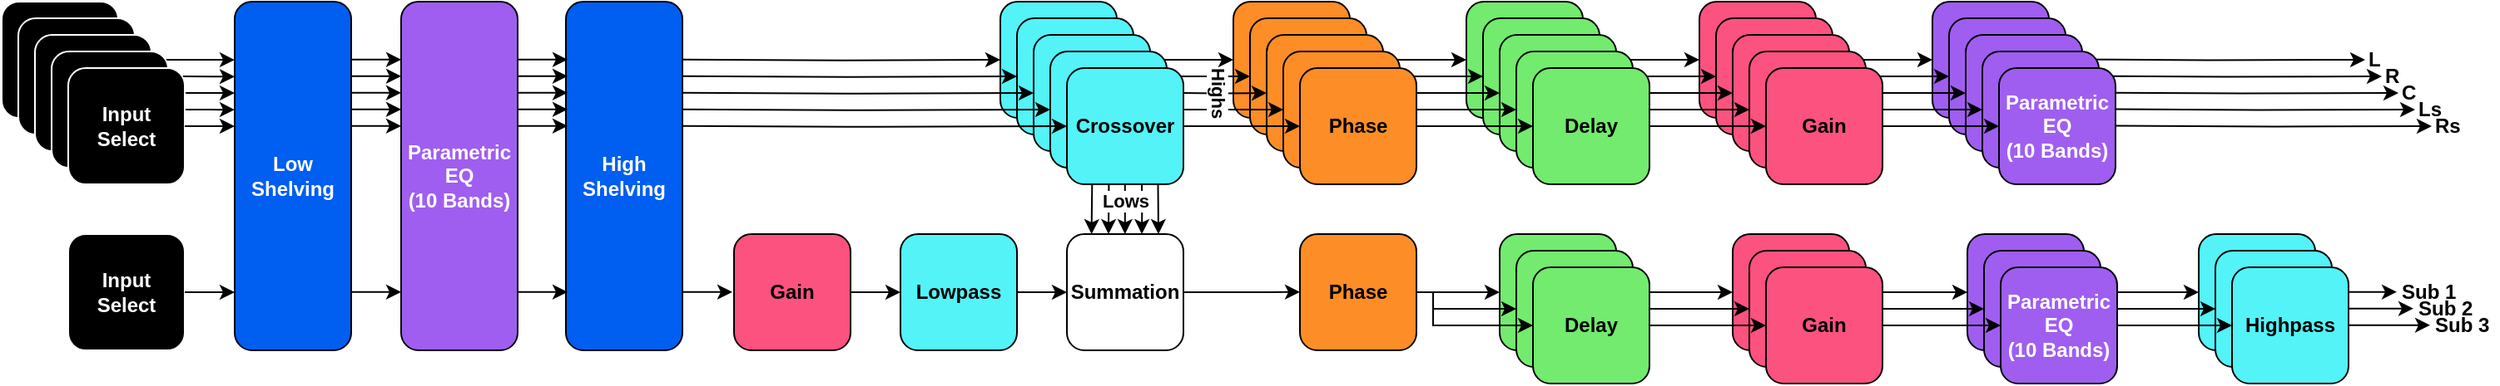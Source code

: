 <mxfile version="24.5.1" type="device">
  <diagram id="C5RBs43oDa-KdzZeNtuy" name="Page-1">
    <mxGraphModel dx="2607" dy="1536" grid="1" gridSize="10" guides="1" tooltips="1" connect="1" arrows="1" fold="1" page="1" pageScale="1" pageWidth="827" pageHeight="1169" math="0" shadow="0">
      <root>
        <mxCell id="WIyWlLk6GJQsqaUBKTNV-0" />
        <mxCell id="WIyWlLk6GJQsqaUBKTNV-1" parent="WIyWlLk6GJQsqaUBKTNV-0" />
        <mxCell id="SWOzDiL3YIz-11qopB4E-190" style="edgeStyle=orthogonalEdgeStyle;rounded=0;orthogonalLoop=1;jettySize=auto;html=1;exitX=1;exitY=0.5;exitDx=0;exitDy=0;entryX=0;entryY=0.5;entryDx=0;entryDy=0;" parent="WIyWlLk6GJQsqaUBKTNV-1" edge="1">
          <mxGeometry relative="1" as="geometry">
            <mxPoint x="1410" y="214.82" as="sourcePoint" />
            <mxPoint x="1479" y="214.82" as="targetPoint" />
          </mxGeometry>
        </mxCell>
        <mxCell id="SWOzDiL3YIz-11qopB4E-191" style="edgeStyle=orthogonalEdgeStyle;rounded=0;orthogonalLoop=1;jettySize=auto;html=1;exitX=1;exitY=0.5;exitDx=0;exitDy=0;entryX=0;entryY=0.5;entryDx=0;entryDy=0;" parent="WIyWlLk6GJQsqaUBKTNV-1" edge="1">
          <mxGeometry relative="1" as="geometry">
            <mxPoint x="1420" y="224.82" as="sourcePoint" />
            <mxPoint x="1489" y="224.82" as="targetPoint" />
          </mxGeometry>
        </mxCell>
        <mxCell id="SWOzDiL3YIz-11qopB4E-192" style="edgeStyle=orthogonalEdgeStyle;rounded=0;orthogonalLoop=1;jettySize=auto;html=1;exitX=1;exitY=0.5;exitDx=0;exitDy=0;entryX=0;entryY=0.5;entryDx=0;entryDy=0;" parent="WIyWlLk6GJQsqaUBKTNV-1" edge="1">
          <mxGeometry relative="1" as="geometry">
            <mxPoint x="1430" y="234.82" as="sourcePoint" />
            <mxPoint x="1499" y="234.82" as="targetPoint" />
          </mxGeometry>
        </mxCell>
        <mxCell id="SWOzDiL3YIz-11qopB4E-185" style="edgeStyle=orthogonalEdgeStyle;rounded=0;orthogonalLoop=1;jettySize=auto;html=1;exitX=1;exitY=0.5;exitDx=0;exitDy=0;" parent="WIyWlLk6GJQsqaUBKTNV-1" edge="1">
          <mxGeometry relative="1" as="geometry">
            <mxPoint x="1270" y="74.74" as="sourcePoint" />
            <mxPoint x="1460" y="75" as="targetPoint" />
          </mxGeometry>
        </mxCell>
        <mxCell id="SWOzDiL3YIz-11qopB4E-186" style="edgeStyle=orthogonalEdgeStyle;rounded=0;orthogonalLoop=1;jettySize=auto;html=1;exitX=1;exitY=0.5;exitDx=0;exitDy=0;" parent="WIyWlLk6GJQsqaUBKTNV-1" edge="1">
          <mxGeometry relative="1" as="geometry">
            <mxPoint x="1280" y="84.74" as="sourcePoint" />
            <mxPoint x="1470" y="85" as="targetPoint" />
          </mxGeometry>
        </mxCell>
        <mxCell id="SWOzDiL3YIz-11qopB4E-187" style="edgeStyle=orthogonalEdgeStyle;rounded=0;orthogonalLoop=1;jettySize=auto;html=1;exitX=1;exitY=0.5;exitDx=0;exitDy=0;" parent="WIyWlLk6GJQsqaUBKTNV-1" edge="1">
          <mxGeometry relative="1" as="geometry">
            <mxPoint x="1290" y="94.74" as="sourcePoint" />
            <mxPoint x="1480" y="95" as="targetPoint" />
          </mxGeometry>
        </mxCell>
        <mxCell id="SWOzDiL3YIz-11qopB4E-188" style="edgeStyle=orthogonalEdgeStyle;rounded=0;orthogonalLoop=1;jettySize=auto;html=1;exitX=1;exitY=0.5;exitDx=0;exitDy=0;" parent="WIyWlLk6GJQsqaUBKTNV-1" edge="1">
          <mxGeometry relative="1" as="geometry">
            <mxPoint x="1300" y="104.74" as="sourcePoint" />
            <mxPoint x="1490" y="105" as="targetPoint" />
          </mxGeometry>
        </mxCell>
        <mxCell id="SWOzDiL3YIz-11qopB4E-189" style="edgeStyle=orthogonalEdgeStyle;rounded=0;orthogonalLoop=1;jettySize=auto;html=1;exitX=1;exitY=0.5;exitDx=0;exitDy=0;" parent="WIyWlLk6GJQsqaUBKTNV-1" edge="1">
          <mxGeometry relative="1" as="geometry">
            <mxPoint x="1310" y="114.74" as="sourcePoint" />
            <mxPoint x="1500" y="115" as="targetPoint" />
          </mxGeometry>
        </mxCell>
        <mxCell id="SWOzDiL3YIz-11qopB4E-29" style="edgeStyle=orthogonalEdgeStyle;rounded=0;orthogonalLoop=1;jettySize=auto;html=1;exitX=1;exitY=0.5;exitDx=0;exitDy=0;entryX=0;entryY=0.5;entryDx=0;entryDy=0;" parent="WIyWlLk6GJQsqaUBKTNV-1" source="SWOzDiL3YIz-11qopB4E-22" target="SWOzDiL3YIz-11qopB4E-23" edge="1">
          <mxGeometry relative="1" as="geometry" />
        </mxCell>
        <mxCell id="SWOzDiL3YIz-11qopB4E-22" value="" style="rounded=1;whiteSpace=wrap;html=1;fontStyle=1;strokeColor=#000000;fillColor=#fd8d27;strokeWidth=1;" parent="WIyWlLk6GJQsqaUBKTNV-1" vertex="1">
          <mxGeometry x="780" y="40" width="70" height="70" as="geometry" />
        </mxCell>
        <mxCell id="SWOzDiL3YIz-11qopB4E-30" style="edgeStyle=orthogonalEdgeStyle;rounded=0;orthogonalLoop=1;jettySize=auto;html=1;exitX=1;exitY=0.5;exitDx=0;exitDy=0;entryX=0;entryY=0.5;entryDx=0;entryDy=0;" parent="WIyWlLk6GJQsqaUBKTNV-1" source="SWOzDiL3YIz-11qopB4E-23" target="SWOzDiL3YIz-11qopB4E-25" edge="1">
          <mxGeometry relative="1" as="geometry" />
        </mxCell>
        <mxCell id="SWOzDiL3YIz-11qopB4E-23" value="" style="rounded=1;whiteSpace=wrap;html=1;fontStyle=1;strokeColor=#000000;fillColor=#72eb6e;" parent="WIyWlLk6GJQsqaUBKTNV-1" vertex="1">
          <mxGeometry x="920" y="40" width="70" height="70" as="geometry" />
        </mxCell>
        <mxCell id="SWOzDiL3YIz-11qopB4E-31" style="edgeStyle=orthogonalEdgeStyle;rounded=0;orthogonalLoop=1;jettySize=auto;html=1;exitX=1;exitY=0.5;exitDx=0;exitDy=0;entryX=0;entryY=0.5;entryDx=0;entryDy=0;" parent="WIyWlLk6GJQsqaUBKTNV-1" source="SWOzDiL3YIz-11qopB4E-25" target="SWOzDiL3YIz-11qopB4E-26" edge="1">
          <mxGeometry relative="1" as="geometry" />
        </mxCell>
        <mxCell id="SWOzDiL3YIz-11qopB4E-25" value="" style="rounded=1;whiteSpace=wrap;html=1;fontStyle=1;fillColor=#fc527f;strokeColor=#000000;fontColor=#FFFFFF;strokeWidth=1;" parent="WIyWlLk6GJQsqaUBKTNV-1" vertex="1">
          <mxGeometry x="1060" y="40" width="70" height="70" as="geometry" />
        </mxCell>
        <mxCell id="SWOzDiL3YIz-11qopB4E-26" value="" style="rounded=1;whiteSpace=wrap;html=1;fontColor=#FFFFFF;strokeWidth=1;strokeColor=#000000;fillColor=#9f5ef0;" parent="WIyWlLk6GJQsqaUBKTNV-1" vertex="1">
          <mxGeometry x="1200" y="40" width="70" height="70" as="geometry" />
        </mxCell>
        <mxCell id="SWOzDiL3YIz-11qopB4E-117" style="edgeStyle=orthogonalEdgeStyle;rounded=0;orthogonalLoop=1;jettySize=auto;html=1;exitX=1;exitY=0.5;exitDx=0;exitDy=0;entryX=0;entryY=0.5;entryDx=0;entryDy=0;" parent="WIyWlLk6GJQsqaUBKTNV-1" source="SWOzDiL3YIz-11qopB4E-118" target="SWOzDiL3YIz-11qopB4E-120" edge="1">
          <mxGeometry relative="1" as="geometry" />
        </mxCell>
        <mxCell id="SWOzDiL3YIz-11qopB4E-118" value="" style="rounded=1;whiteSpace=wrap;html=1;fontStyle=1;strokeColor=#000000;fillColor=#fd8d27;strokeWidth=1;" parent="WIyWlLk6GJQsqaUBKTNV-1" vertex="1">
          <mxGeometry x="790" y="50" width="70" height="70" as="geometry" />
        </mxCell>
        <mxCell id="SWOzDiL3YIz-11qopB4E-119" style="edgeStyle=orthogonalEdgeStyle;rounded=0;orthogonalLoop=1;jettySize=auto;html=1;exitX=1;exitY=0.5;exitDx=0;exitDy=0;entryX=0;entryY=0.5;entryDx=0;entryDy=0;" parent="WIyWlLk6GJQsqaUBKTNV-1" source="SWOzDiL3YIz-11qopB4E-120" target="SWOzDiL3YIz-11qopB4E-122" edge="1">
          <mxGeometry relative="1" as="geometry" />
        </mxCell>
        <mxCell id="SWOzDiL3YIz-11qopB4E-120" value="" style="rounded=1;whiteSpace=wrap;html=1;fontStyle=1;strokeColor=#000000;fillColor=#72eb6e;" parent="WIyWlLk6GJQsqaUBKTNV-1" vertex="1">
          <mxGeometry x="930" y="50" width="70" height="70" as="geometry" />
        </mxCell>
        <mxCell id="SWOzDiL3YIz-11qopB4E-121" style="edgeStyle=orthogonalEdgeStyle;rounded=0;orthogonalLoop=1;jettySize=auto;html=1;exitX=1;exitY=0.5;exitDx=0;exitDy=0;entryX=0;entryY=0.5;entryDx=0;entryDy=0;" parent="WIyWlLk6GJQsqaUBKTNV-1" source="SWOzDiL3YIz-11qopB4E-122" target="SWOzDiL3YIz-11qopB4E-123" edge="1">
          <mxGeometry relative="1" as="geometry" />
        </mxCell>
        <mxCell id="SWOzDiL3YIz-11qopB4E-122" value="" style="rounded=1;whiteSpace=wrap;html=1;fontStyle=1;fillColor=#fc527f;strokeColor=#000000;fontColor=#FFFFFF;strokeWidth=1;" parent="WIyWlLk6GJQsqaUBKTNV-1" vertex="1">
          <mxGeometry x="1070" y="50" width="70" height="70" as="geometry" />
        </mxCell>
        <mxCell id="SWOzDiL3YIz-11qopB4E-123" value="" style="rounded=1;whiteSpace=wrap;html=1;fontColor=#FFFFFF;strokeWidth=1;strokeColor=#000000;fillColor=#9f5ef0;" parent="WIyWlLk6GJQsqaUBKTNV-1" vertex="1">
          <mxGeometry x="1210" y="50" width="70" height="70" as="geometry" />
        </mxCell>
        <mxCell id="SWOzDiL3YIz-11qopB4E-127" style="edgeStyle=orthogonalEdgeStyle;rounded=0;orthogonalLoop=1;jettySize=auto;html=1;exitX=1;exitY=0.5;exitDx=0;exitDy=0;entryX=0;entryY=0.5;entryDx=0;entryDy=0;" parent="WIyWlLk6GJQsqaUBKTNV-1" source="SWOzDiL3YIz-11qopB4E-128" target="SWOzDiL3YIz-11qopB4E-130" edge="1">
          <mxGeometry relative="1" as="geometry" />
        </mxCell>
        <mxCell id="SWOzDiL3YIz-11qopB4E-128" value="" style="rounded=1;whiteSpace=wrap;html=1;fontStyle=1;strokeColor=#000000;fillColor=#fd8d27;strokeWidth=1;" parent="WIyWlLk6GJQsqaUBKTNV-1" vertex="1">
          <mxGeometry x="800" y="60" width="70" height="70" as="geometry" />
        </mxCell>
        <mxCell id="SWOzDiL3YIz-11qopB4E-129" style="edgeStyle=orthogonalEdgeStyle;rounded=0;orthogonalLoop=1;jettySize=auto;html=1;exitX=1;exitY=0.5;exitDx=0;exitDy=0;entryX=0;entryY=0.5;entryDx=0;entryDy=0;" parent="WIyWlLk6GJQsqaUBKTNV-1" source="SWOzDiL3YIz-11qopB4E-130" target="SWOzDiL3YIz-11qopB4E-132" edge="1">
          <mxGeometry relative="1" as="geometry" />
        </mxCell>
        <mxCell id="SWOzDiL3YIz-11qopB4E-130" value="" style="rounded=1;whiteSpace=wrap;html=1;fontStyle=1;strokeColor=#000000;fillColor=#72eb6e;" parent="WIyWlLk6GJQsqaUBKTNV-1" vertex="1">
          <mxGeometry x="940" y="60" width="70" height="70" as="geometry" />
        </mxCell>
        <mxCell id="SWOzDiL3YIz-11qopB4E-131" style="edgeStyle=orthogonalEdgeStyle;rounded=0;orthogonalLoop=1;jettySize=auto;html=1;exitX=1;exitY=0.5;exitDx=0;exitDy=0;entryX=0;entryY=0.5;entryDx=0;entryDy=0;" parent="WIyWlLk6GJQsqaUBKTNV-1" source="SWOzDiL3YIz-11qopB4E-132" target="SWOzDiL3YIz-11qopB4E-133" edge="1">
          <mxGeometry relative="1" as="geometry" />
        </mxCell>
        <mxCell id="SWOzDiL3YIz-11qopB4E-132" value="" style="rounded=1;whiteSpace=wrap;html=1;fontStyle=1;fillColor=#fc527f;strokeColor=#000000;fontColor=#FFFFFF;strokeWidth=1;" parent="WIyWlLk6GJQsqaUBKTNV-1" vertex="1">
          <mxGeometry x="1080" y="60" width="70" height="70" as="geometry" />
        </mxCell>
        <mxCell id="SWOzDiL3YIz-11qopB4E-133" value="" style="rounded=1;whiteSpace=wrap;html=1;fontColor=#FFFFFF;strokeWidth=1;strokeColor=#000000;fillColor=#9f5ef0;" parent="WIyWlLk6GJQsqaUBKTNV-1" vertex="1">
          <mxGeometry x="1220" y="60" width="70" height="70" as="geometry" />
        </mxCell>
        <mxCell id="SWOzDiL3YIz-11qopB4E-137" style="edgeStyle=orthogonalEdgeStyle;rounded=0;orthogonalLoop=1;jettySize=auto;html=1;exitX=1;exitY=0.5;exitDx=0;exitDy=0;entryX=0;entryY=0.5;entryDx=0;entryDy=0;" parent="WIyWlLk6GJQsqaUBKTNV-1" source="SWOzDiL3YIz-11qopB4E-138" target="SWOzDiL3YIz-11qopB4E-140" edge="1">
          <mxGeometry relative="1" as="geometry" />
        </mxCell>
        <mxCell id="SWOzDiL3YIz-11qopB4E-138" value="" style="rounded=1;whiteSpace=wrap;html=1;fontStyle=1;strokeColor=#000000;fillColor=#fd8d27;strokeWidth=1;" parent="WIyWlLk6GJQsqaUBKTNV-1" vertex="1">
          <mxGeometry x="810" y="70" width="70" height="70" as="geometry" />
        </mxCell>
        <mxCell id="SWOzDiL3YIz-11qopB4E-139" style="edgeStyle=orthogonalEdgeStyle;rounded=0;orthogonalLoop=1;jettySize=auto;html=1;exitX=1;exitY=0.5;exitDx=0;exitDy=0;entryX=0;entryY=0.5;entryDx=0;entryDy=0;" parent="WIyWlLk6GJQsqaUBKTNV-1" source="SWOzDiL3YIz-11qopB4E-140" target="SWOzDiL3YIz-11qopB4E-142" edge="1">
          <mxGeometry relative="1" as="geometry" />
        </mxCell>
        <mxCell id="SWOzDiL3YIz-11qopB4E-140" value="" style="rounded=1;whiteSpace=wrap;html=1;fontStyle=1;strokeColor=#000000;fillColor=#72eb6e;" parent="WIyWlLk6GJQsqaUBKTNV-1" vertex="1">
          <mxGeometry x="950" y="70" width="70" height="70" as="geometry" />
        </mxCell>
        <mxCell id="SWOzDiL3YIz-11qopB4E-141" style="edgeStyle=orthogonalEdgeStyle;rounded=0;orthogonalLoop=1;jettySize=auto;html=1;exitX=1;exitY=0.5;exitDx=0;exitDy=0;entryX=0;entryY=0.5;entryDx=0;entryDy=0;" parent="WIyWlLk6GJQsqaUBKTNV-1" source="SWOzDiL3YIz-11qopB4E-142" target="SWOzDiL3YIz-11qopB4E-143" edge="1">
          <mxGeometry relative="1" as="geometry" />
        </mxCell>
        <mxCell id="SWOzDiL3YIz-11qopB4E-142" value="" style="rounded=1;whiteSpace=wrap;html=1;fontStyle=1;fillColor=#fc527f;strokeColor=#000000;fontColor=#FFFFFF;strokeWidth=1;" parent="WIyWlLk6GJQsqaUBKTNV-1" vertex="1">
          <mxGeometry x="1090" y="70" width="70" height="70" as="geometry" />
        </mxCell>
        <mxCell id="SWOzDiL3YIz-11qopB4E-143" value="" style="rounded=1;whiteSpace=wrap;html=1;fontColor=#FFFFFF;strokeWidth=1;strokeColor=#000000;fillColor=#9f5ef0;" parent="WIyWlLk6GJQsqaUBKTNV-1" vertex="1">
          <mxGeometry x="1230" y="70" width="70" height="70" as="geometry" />
        </mxCell>
        <mxCell id="SWOzDiL3YIz-11qopB4E-147" style="edgeStyle=orthogonalEdgeStyle;rounded=0;orthogonalLoop=1;jettySize=auto;html=1;exitX=1;exitY=0.5;exitDx=0;exitDy=0;entryX=0;entryY=0.5;entryDx=0;entryDy=0;" parent="WIyWlLk6GJQsqaUBKTNV-1" source="SWOzDiL3YIz-11qopB4E-148" target="SWOzDiL3YIz-11qopB4E-150" edge="1">
          <mxGeometry relative="1" as="geometry" />
        </mxCell>
        <mxCell id="SWOzDiL3YIz-11qopB4E-148" value="Phase" style="rounded=1;whiteSpace=wrap;html=1;fontStyle=1;strokeColor=#000000;fillColor=#fd8d27;strokeWidth=1;fontColor=#000000;" parent="WIyWlLk6GJQsqaUBKTNV-1" vertex="1">
          <mxGeometry x="820" y="80" width="70" height="70" as="geometry" />
        </mxCell>
        <mxCell id="SWOzDiL3YIz-11qopB4E-149" style="edgeStyle=orthogonalEdgeStyle;rounded=0;orthogonalLoop=1;jettySize=auto;html=1;exitX=1;exitY=0.5;exitDx=0;exitDy=0;entryX=0;entryY=0.5;entryDx=0;entryDy=0;" parent="WIyWlLk6GJQsqaUBKTNV-1" source="SWOzDiL3YIz-11qopB4E-150" target="SWOzDiL3YIz-11qopB4E-152" edge="1">
          <mxGeometry relative="1" as="geometry" />
        </mxCell>
        <mxCell id="SWOzDiL3YIz-11qopB4E-150" value="Delay" style="rounded=1;whiteSpace=wrap;html=1;fontStyle=1;strokeColor=#000000;fillColor=#72eb6e;" parent="WIyWlLk6GJQsqaUBKTNV-1" vertex="1">
          <mxGeometry x="960" y="80" width="70" height="70" as="geometry" />
        </mxCell>
        <mxCell id="SWOzDiL3YIz-11qopB4E-151" style="edgeStyle=orthogonalEdgeStyle;rounded=0;orthogonalLoop=1;jettySize=auto;html=1;exitX=1;exitY=0.5;exitDx=0;exitDy=0;entryX=0;entryY=0.5;entryDx=0;entryDy=0;" parent="WIyWlLk6GJQsqaUBKTNV-1" source="SWOzDiL3YIz-11qopB4E-152" target="SWOzDiL3YIz-11qopB4E-153" edge="1">
          <mxGeometry relative="1" as="geometry" />
        </mxCell>
        <mxCell id="SWOzDiL3YIz-11qopB4E-152" value="Gain" style="rounded=1;whiteSpace=wrap;html=1;fontStyle=1;fillColor=#fc527f;strokeColor=#000000;fontColor=#000000;strokeWidth=1;" parent="WIyWlLk6GJQsqaUBKTNV-1" vertex="1">
          <mxGeometry x="1100" y="80" width="70" height="70" as="geometry" />
        </mxCell>
        <mxCell id="SWOzDiL3YIz-11qopB4E-153" value="Parametric&lt;div&gt;EQ&lt;/div&gt;&lt;div&gt;(10 Bands)&lt;/div&gt;" style="rounded=1;whiteSpace=wrap;html=1;fontColor=#FFFFFF;strokeWidth=1;strokeColor=#000000;fillColor=#9f5ef0;fontStyle=1" parent="WIyWlLk6GJQsqaUBKTNV-1" vertex="1">
          <mxGeometry x="1240" y="80" width="70" height="70" as="geometry" />
        </mxCell>
        <mxCell id="SWOzDiL3YIz-11qopB4E-28" value="" style="edgeStyle=orthogonalEdgeStyle;rounded=0;orthogonalLoop=1;jettySize=auto;html=1;exitX=1;exitY=0.5;exitDx=0;exitDy=0;entryX=0;entryY=0.5;entryDx=0;entryDy=0;" parent="WIyWlLk6GJQsqaUBKTNV-1" source="SWOzDiL3YIz-11qopB4E-20" target="SWOzDiL3YIz-11qopB4E-22" edge="1">
          <mxGeometry relative="1" as="geometry" />
        </mxCell>
        <mxCell id="SWOzDiL3YIz-11qopB4E-114" value="" style="edgeStyle=orthogonalEdgeStyle;rounded=0;orthogonalLoop=1;jettySize=auto;html=1;exitX=1;exitY=0.5;exitDx=0;exitDy=0;entryX=0;entryY=0.5;entryDx=0;entryDy=0;" parent="WIyWlLk6GJQsqaUBKTNV-1" source="SWOzDiL3YIz-11qopB4E-116" target="SWOzDiL3YIz-11qopB4E-118" edge="1">
          <mxGeometry relative="1" as="geometry" />
        </mxCell>
        <mxCell id="SWOzDiL3YIz-11qopB4E-134" value="" style="edgeStyle=orthogonalEdgeStyle;rounded=0;orthogonalLoop=1;jettySize=auto;html=1;exitX=1;exitY=0.5;exitDx=0;exitDy=0;entryX=0;entryY=0.5;entryDx=0;entryDy=0;" parent="WIyWlLk6GJQsqaUBKTNV-1" source="SWOzDiL3YIz-11qopB4E-136" target="SWOzDiL3YIz-11qopB4E-138" edge="1">
          <mxGeometry relative="1" as="geometry" />
        </mxCell>
        <mxCell id="SWOzDiL3YIz-11qopB4E-144" value="" style="edgeStyle=orthogonalEdgeStyle;rounded=0;orthogonalLoop=1;jettySize=auto;html=1;exitX=1;exitY=0.5;exitDx=0;exitDy=0;entryX=0;entryY=0.5;entryDx=0;entryDy=0;" parent="WIyWlLk6GJQsqaUBKTNV-1" source="SWOzDiL3YIz-11qopB4E-146" target="SWOzDiL3YIz-11qopB4E-148" edge="1">
          <mxGeometry relative="1" as="geometry" />
        </mxCell>
        <mxCell id="SWOzDiL3YIz-11qopB4E-156" value="Highs" style="edgeStyle=orthogonalEdgeStyle;rounded=0;orthogonalLoop=1;jettySize=auto;html=1;exitX=1;exitY=0.5;exitDx=0;exitDy=0;entryX=0;entryY=0.5;entryDx=0;entryDy=0;fontStyle=1;labelBackgroundColor=default;labelBorderColor=none;textShadow=0;textDirection=vertical-rl;" parent="WIyWlLk6GJQsqaUBKTNV-1" target="SWOzDiL3YIz-11qopB4E-128" edge="1">
          <mxGeometry relative="1" as="geometry">
            <mxPoint x="740" y="94.83" as="sourcePoint" />
            <mxPoint x="790" y="95" as="targetPoint" />
          </mxGeometry>
        </mxCell>
        <mxCell id="SWOzDiL3YIz-11qopB4E-81" style="edgeStyle=orthogonalEdgeStyle;rounded=0;orthogonalLoop=1;jettySize=auto;html=1;exitX=0.496;exitY=0.981;exitDx=0;exitDy=0;exitPerimeter=0;" parent="WIyWlLk6GJQsqaUBKTNV-1" edge="1">
          <mxGeometry relative="1" as="geometry">
            <mxPoint x="694.798" y="180" as="targetPoint" />
            <mxPoint x="694.72" y="108.67" as="sourcePoint" />
          </mxGeometry>
        </mxCell>
        <mxCell id="SWOzDiL3YIz-11qopB4E-115" style="edgeStyle=orthogonalEdgeStyle;rounded=0;orthogonalLoop=1;jettySize=auto;html=1;exitX=0.496;exitY=0.981;exitDx=0;exitDy=0;exitPerimeter=0;" parent="WIyWlLk6GJQsqaUBKTNV-1" edge="1">
          <mxGeometry relative="1" as="geometry">
            <mxPoint x="705" y="180" as="targetPoint" />
            <mxPoint x="704.72" y="118.67" as="sourcePoint" />
          </mxGeometry>
        </mxCell>
        <mxCell id="SWOzDiL3YIz-11qopB4E-135" style="edgeStyle=orthogonalEdgeStyle;rounded=0;orthogonalLoop=1;jettySize=auto;html=1;exitX=0.496;exitY=0.981;exitDx=0;exitDy=0;exitPerimeter=0;" parent="WIyWlLk6GJQsqaUBKTNV-1" edge="1">
          <mxGeometry relative="1" as="geometry">
            <mxPoint x="725" y="180" as="targetPoint" />
            <mxPoint x="724.72" y="138.67" as="sourcePoint" />
          </mxGeometry>
        </mxCell>
        <mxCell id="SWOzDiL3YIz-11qopB4E-145" style="edgeStyle=orthogonalEdgeStyle;rounded=0;orthogonalLoop=1;jettySize=auto;html=1;exitX=0.496;exitY=0.981;exitDx=0;exitDy=0;exitPerimeter=0;" parent="WIyWlLk6GJQsqaUBKTNV-1" edge="1">
          <mxGeometry relative="1" as="geometry">
            <mxPoint x="735" y="180" as="targetPoint" />
            <mxPoint x="734.72" y="148.67" as="sourcePoint" />
          </mxGeometry>
        </mxCell>
        <mxCell id="SWOzDiL3YIz-11qopB4E-155" value="Lows" style="edgeStyle=orthogonalEdgeStyle;rounded=0;orthogonalLoop=1;jettySize=auto;html=1;exitX=0.496;exitY=0.981;exitDx=0;exitDy=0;exitPerimeter=0;fontStyle=1" parent="WIyWlLk6GJQsqaUBKTNV-1" edge="1">
          <mxGeometry relative="1" as="geometry">
            <mxPoint x="714.9" y="180" as="targetPoint" />
            <mxPoint x="714.9" y="139" as="sourcePoint" />
          </mxGeometry>
        </mxCell>
        <mxCell id="SWOzDiL3YIz-11qopB4E-20" value="" style="rounded=1;whiteSpace=wrap;html=1;strokeColor=#000000;fillColor=#53f3f8;fontStyle=1;strokeWidth=1;" parent="WIyWlLk6GJQsqaUBKTNV-1" vertex="1">
          <mxGeometry x="640" y="40" width="70" height="70" as="geometry" />
        </mxCell>
        <mxCell id="SWOzDiL3YIz-11qopB4E-21" value="" style="rounded=1;whiteSpace=wrap;html=1;strokeWidth=1;strokeColor=#FFFFFF;fillColor=#000000;" parent="WIyWlLk6GJQsqaUBKTNV-1" vertex="1">
          <mxGeometry x="40" y="40" width="70" height="70" as="geometry" />
        </mxCell>
        <mxCell id="SWOzDiL3YIz-11qopB4E-40" value="Input&lt;div&gt;Sel&lt;span style=&quot;background-color: initial;&quot;&gt;ect&lt;/span&gt;&lt;/div&gt;" style="rounded=1;whiteSpace=wrap;html=1;strokeWidth=1;fontStyle=1;strokeColor=#FFFFFF;fillColor=#000000;fontColor=#FFFFFF;" parent="WIyWlLk6GJQsqaUBKTNV-1" vertex="1">
          <mxGeometry x="80" y="180" width="70" height="70" as="geometry" />
        </mxCell>
        <mxCell id="SWOzDiL3YIz-11qopB4E-41" value="Low&lt;div&gt;&lt;span style=&quot;background-color: initial;&quot;&gt;Shelving&lt;/span&gt;&lt;/div&gt;" style="rounded=1;whiteSpace=wrap;html=1;points=[[0,0,0,0,0],[0,0.14,0,0,0],[0,0.29,0,0,0],[0,0.43,0,0,0],[0,0.57,0,0,0],[0,0.71,0,0,0],[0,0.86,0,0,0],[0,1,0,0,0],[0.25,0,0,0,0],[0.25,1,0,0,0],[0.5,0,0,0,0],[0.5,1,0,0,0],[0.75,0,0,0,0],[0.75,1,0,0,0],[1,0,0,0,0],[1,0.14,0,0,0],[1,0.29,0,0,0],[1,0.43,0,0,0],[1,0.57,0,0,0],[1,0.71,0,0,0],[1,0.86,0,0,0],[1,1,0,0,0]];strokeWidth=1;strokeColor=#000000;fontColor=#FFFFFF;fontStyle=1;fillColor=#005ef0;" parent="WIyWlLk6GJQsqaUBKTNV-1" vertex="1">
          <mxGeometry x="180" y="40" width="70" height="210" as="geometry" />
        </mxCell>
        <mxCell id="SWOzDiL3YIz-11qopB4E-42" value="Parametric&lt;div&gt;EQ&lt;/div&gt;&lt;div&gt;(10 Bands)&lt;/div&gt;" style="rounded=1;whiteSpace=wrap;html=1;points=[[0,0,0,0,0],[0,0.14,0,0,0],[0,0.29,0,0,0],[0,0.43,0,0,0],[0,0.57,0,0,0],[0,0.71,0,0,0],[0,0.86,0,0,0],[0,1,0,0,0],[0.25,0,0,0,0],[0.25,1,0,0,0],[0.5,0,0,0,0],[0.5,1,0,0,0],[0.75,0,0,0,0],[0.75,1,0,0,0],[1,0,0,0,0],[1,0.14,0,0,0],[1,0.29,0,0,0],[1,0.43,0,0,0],[1,0.57,0,0,0],[1,0.71,0,0,0],[1,0.86,0,0,0],[1,1,0,0,0]];fontColor=#FFFFFF;strokeWidth=1;strokeColor=#000000;fillColor=#9f5ef0;fontStyle=1" parent="WIyWlLk6GJQsqaUBKTNV-1" vertex="1">
          <mxGeometry x="280" y="40" width="70" height="210" as="geometry" />
        </mxCell>
        <mxCell id="SWOzDiL3YIz-11qopB4E-43" value="High&lt;div&gt;Shelving&lt;/div&gt;" style="rounded=1;whiteSpace=wrap;html=1;points=[[0,0,0,0,0],[0,0.14,0,0,0],[0,0.29,0,0,0],[0,0.43,0,0,0],[0,0.57,0,0,0],[0,0.71,0,0,0],[0,0.86,0,0,0],[0,1,0,0,0],[0.25,0,0,0,0],[0.25,1,0,0,0],[0.5,0,0,0,0],[0.5,1,0,0,0],[0.75,0,0,0,0],[0.75,1,0,0,0],[1,0,0,0,0],[1,0.14,0,0,0],[1,0.29,0,0,0],[1,0.43,0,0,0],[1,0.57,0,0,0],[1,0.71,0,0,0],[1,0.86,0,0,0],[1,1,0,0,0]];fontStyle=1;fontColor=#FFFFFF;strokeColor=#000000;strokeWidth=1;fillColor=#005ef0;glass=0;shadow=0;" parent="WIyWlLk6GJQsqaUBKTNV-1" vertex="1">
          <mxGeometry x="379" y="40" width="70" height="210" as="geometry" />
        </mxCell>
        <mxCell id="SWOzDiL3YIz-11qopB4E-50" style="edgeStyle=orthogonalEdgeStyle;rounded=0;orthogonalLoop=1;jettySize=auto;html=1;exitX=1;exitY=0.5;exitDx=0;exitDy=0;entryX=0;entryY=0.167;entryDx=0;entryDy=0;entryPerimeter=0;" parent="WIyWlLk6GJQsqaUBKTNV-1" source="SWOzDiL3YIz-11qopB4E-21" target="SWOzDiL3YIz-11qopB4E-41" edge="1">
          <mxGeometry relative="1" as="geometry" />
        </mxCell>
        <mxCell id="SWOzDiL3YIz-11qopB4E-51" value="" style="rounded=1;whiteSpace=wrap;html=1;strokeWidth=1;strokeColor=#FFFFFF;fillColor=#000000;" parent="WIyWlLk6GJQsqaUBKTNV-1" vertex="1">
          <mxGeometry x="50" y="50" width="70" height="70" as="geometry" />
        </mxCell>
        <mxCell id="SWOzDiL3YIz-11qopB4E-52" style="edgeStyle=orthogonalEdgeStyle;rounded=0;orthogonalLoop=1;jettySize=auto;html=1;exitX=1;exitY=0.5;exitDx=0;exitDy=0;entryX=0;entryY=0.215;entryDx=0;entryDy=0;entryPerimeter=0;" parent="WIyWlLk6GJQsqaUBKTNV-1" source="SWOzDiL3YIz-11qopB4E-51" target="SWOzDiL3YIz-11qopB4E-41" edge="1">
          <mxGeometry relative="1" as="geometry" />
        </mxCell>
        <mxCell id="SWOzDiL3YIz-11qopB4E-53" value="" style="rounded=1;whiteSpace=wrap;html=1;strokeWidth=1;strokeColor=#FFFFFF;fillColor=#000000;" parent="WIyWlLk6GJQsqaUBKTNV-1" vertex="1">
          <mxGeometry x="60" y="60" width="70" height="70" as="geometry" />
        </mxCell>
        <mxCell id="SWOzDiL3YIz-11qopB4E-54" style="edgeStyle=orthogonalEdgeStyle;rounded=0;orthogonalLoop=1;jettySize=auto;html=1;exitX=1;exitY=0.5;exitDx=0;exitDy=0;entryX=0;entryY=0.262;entryDx=0;entryDy=0;entryPerimeter=0;" parent="WIyWlLk6GJQsqaUBKTNV-1" source="SWOzDiL3YIz-11qopB4E-53" target="SWOzDiL3YIz-11qopB4E-41" edge="1">
          <mxGeometry relative="1" as="geometry" />
        </mxCell>
        <mxCell id="SWOzDiL3YIz-11qopB4E-55" value="" style="rounded=1;whiteSpace=wrap;html=1;strokeWidth=1;strokeColor=#FFFFFF;fillColor=#000000;" parent="WIyWlLk6GJQsqaUBKTNV-1" vertex="1">
          <mxGeometry x="70" y="70" width="70" height="70" as="geometry" />
        </mxCell>
        <mxCell id="SWOzDiL3YIz-11qopB4E-56" style="edgeStyle=orthogonalEdgeStyle;rounded=0;orthogonalLoop=1;jettySize=auto;html=1;exitX=1;exitY=0.5;exitDx=0;exitDy=0;entryX=0;entryY=0.31;entryDx=0;entryDy=0;entryPerimeter=0;" parent="WIyWlLk6GJQsqaUBKTNV-1" source="SWOzDiL3YIz-11qopB4E-55" target="SWOzDiL3YIz-11qopB4E-41" edge="1">
          <mxGeometry relative="1" as="geometry" />
        </mxCell>
        <mxCell id="SWOzDiL3YIz-11qopB4E-57" value="Input&lt;div&gt;Sel&lt;span style=&quot;background-color: initial;&quot;&gt;ect&lt;/span&gt;&lt;/div&gt;" style="rounded=1;whiteSpace=wrap;html=1;strokeWidth=1;fontStyle=1;strokeColor=#FFFFFF;fillColor=#000000;fontColor=#FFFFFF;" parent="WIyWlLk6GJQsqaUBKTNV-1" vertex="1">
          <mxGeometry x="80" y="80" width="70" height="70" as="geometry" />
        </mxCell>
        <mxCell id="SWOzDiL3YIz-11qopB4E-58" style="edgeStyle=orthogonalEdgeStyle;rounded=0;orthogonalLoop=1;jettySize=auto;html=1;exitX=1;exitY=0.5;exitDx=0;exitDy=0;entryX=0;entryY=0.358;entryDx=0;entryDy=0;entryPerimeter=0;" parent="WIyWlLk6GJQsqaUBKTNV-1" source="SWOzDiL3YIz-11qopB4E-57" target="SWOzDiL3YIz-11qopB4E-41" edge="1">
          <mxGeometry relative="1" as="geometry" />
        </mxCell>
        <mxCell id="SWOzDiL3YIz-11qopB4E-59" style="edgeStyle=orthogonalEdgeStyle;rounded=0;orthogonalLoop=1;jettySize=auto;html=1;exitX=1;exitY=0.5;exitDx=0;exitDy=0;entryX=0;entryY=0.833;entryDx=0;entryDy=0;entryPerimeter=0;" parent="WIyWlLk6GJQsqaUBKTNV-1" source="SWOzDiL3YIz-11qopB4E-40" target="SWOzDiL3YIz-11qopB4E-41" edge="1">
          <mxGeometry relative="1" as="geometry" />
        </mxCell>
        <mxCell id="SWOzDiL3YIz-11qopB4E-62" style="edgeStyle=orthogonalEdgeStyle;rounded=0;orthogonalLoop=1;jettySize=auto;html=1;exitX=1;exitY=0.5;exitDx=0;exitDy=0;" parent="WIyWlLk6GJQsqaUBKTNV-1" edge="1">
          <mxGeometry relative="1" as="geometry">
            <mxPoint x="250" y="94.86" as="sourcePoint" />
            <mxPoint x="280" y="95" as="targetPoint" />
          </mxGeometry>
        </mxCell>
        <mxCell id="SWOzDiL3YIz-11qopB4E-66" style="edgeStyle=orthogonalEdgeStyle;rounded=0;orthogonalLoop=1;jettySize=auto;html=1;exitX=1;exitY=0.5;exitDx=0;exitDy=0;" parent="WIyWlLk6GJQsqaUBKTNV-1" edge="1">
          <mxGeometry relative="1" as="geometry">
            <mxPoint x="250" y="104.86" as="sourcePoint" />
            <mxPoint x="280" y="105" as="targetPoint" />
          </mxGeometry>
        </mxCell>
        <mxCell id="SWOzDiL3YIz-11qopB4E-67" style="edgeStyle=orthogonalEdgeStyle;rounded=0;orthogonalLoop=1;jettySize=auto;html=1;exitX=1;exitY=0.5;exitDx=0;exitDy=0;" parent="WIyWlLk6GJQsqaUBKTNV-1" edge="1">
          <mxGeometry relative="1" as="geometry">
            <mxPoint x="250" y="114.86" as="sourcePoint" />
            <mxPoint x="280" y="115" as="targetPoint" />
          </mxGeometry>
        </mxCell>
        <mxCell id="SWOzDiL3YIz-11qopB4E-68" style="edgeStyle=orthogonalEdgeStyle;rounded=0;orthogonalLoop=1;jettySize=auto;html=1;exitX=1;exitY=0.5;exitDx=0;exitDy=0;" parent="WIyWlLk6GJQsqaUBKTNV-1" edge="1">
          <mxGeometry relative="1" as="geometry">
            <mxPoint x="250" y="84.86" as="sourcePoint" />
            <mxPoint x="280" y="85" as="targetPoint" />
          </mxGeometry>
        </mxCell>
        <mxCell id="SWOzDiL3YIz-11qopB4E-69" style="edgeStyle=orthogonalEdgeStyle;rounded=0;orthogonalLoop=1;jettySize=auto;html=1;exitX=1;exitY=0.5;exitDx=0;exitDy=0;" parent="WIyWlLk6GJQsqaUBKTNV-1" edge="1">
          <mxGeometry relative="1" as="geometry">
            <mxPoint x="250" y="74.86" as="sourcePoint" />
            <mxPoint x="280" y="75" as="targetPoint" />
          </mxGeometry>
        </mxCell>
        <mxCell id="SWOzDiL3YIz-11qopB4E-70" style="edgeStyle=orthogonalEdgeStyle;rounded=0;orthogonalLoop=1;jettySize=auto;html=1;exitX=1;exitY=0.5;exitDx=0;exitDy=0;" parent="WIyWlLk6GJQsqaUBKTNV-1" edge="1">
          <mxGeometry relative="1" as="geometry">
            <mxPoint x="250" y="214.86" as="sourcePoint" />
            <mxPoint x="280" y="215" as="targetPoint" />
          </mxGeometry>
        </mxCell>
        <mxCell id="SWOzDiL3YIz-11qopB4E-71" style="edgeStyle=orthogonalEdgeStyle;rounded=0;orthogonalLoop=1;jettySize=auto;html=1;exitX=1;exitY=0.5;exitDx=0;exitDy=0;" parent="WIyWlLk6GJQsqaUBKTNV-1" edge="1">
          <mxGeometry relative="1" as="geometry">
            <mxPoint x="350" y="94.89" as="sourcePoint" />
            <mxPoint x="380" y="95.03" as="targetPoint" />
          </mxGeometry>
        </mxCell>
        <mxCell id="SWOzDiL3YIz-11qopB4E-72" style="edgeStyle=orthogonalEdgeStyle;rounded=0;orthogonalLoop=1;jettySize=auto;html=1;exitX=1;exitY=0.5;exitDx=0;exitDy=0;" parent="WIyWlLk6GJQsqaUBKTNV-1" edge="1">
          <mxGeometry relative="1" as="geometry">
            <mxPoint x="350" y="104.89" as="sourcePoint" />
            <mxPoint x="380" y="105.03" as="targetPoint" />
          </mxGeometry>
        </mxCell>
        <mxCell id="SWOzDiL3YIz-11qopB4E-73" style="edgeStyle=orthogonalEdgeStyle;rounded=0;orthogonalLoop=1;jettySize=auto;html=1;exitX=1;exitY=0.5;exitDx=0;exitDy=0;" parent="WIyWlLk6GJQsqaUBKTNV-1" edge="1">
          <mxGeometry relative="1" as="geometry">
            <mxPoint x="350" y="114.89" as="sourcePoint" />
            <mxPoint x="380" y="115.03" as="targetPoint" />
          </mxGeometry>
        </mxCell>
        <mxCell id="SWOzDiL3YIz-11qopB4E-74" style="edgeStyle=orthogonalEdgeStyle;rounded=0;orthogonalLoop=1;jettySize=auto;html=1;exitX=1;exitY=0.5;exitDx=0;exitDy=0;" parent="WIyWlLk6GJQsqaUBKTNV-1" edge="1">
          <mxGeometry relative="1" as="geometry">
            <mxPoint x="350" y="84.89" as="sourcePoint" />
            <mxPoint x="380" y="85.03" as="targetPoint" />
          </mxGeometry>
        </mxCell>
        <mxCell id="SWOzDiL3YIz-11qopB4E-75" style="edgeStyle=orthogonalEdgeStyle;rounded=0;orthogonalLoop=1;jettySize=auto;html=1;exitX=1;exitY=0.5;exitDx=0;exitDy=0;" parent="WIyWlLk6GJQsqaUBKTNV-1" edge="1">
          <mxGeometry relative="1" as="geometry">
            <mxPoint x="350" y="74.89" as="sourcePoint" />
            <mxPoint x="380" y="75.03" as="targetPoint" />
          </mxGeometry>
        </mxCell>
        <mxCell id="SWOzDiL3YIz-11qopB4E-76" style="edgeStyle=orthogonalEdgeStyle;rounded=0;orthogonalLoop=1;jettySize=auto;html=1;exitX=1;exitY=0.5;exitDx=0;exitDy=0;" parent="WIyWlLk6GJQsqaUBKTNV-1" edge="1">
          <mxGeometry relative="1" as="geometry">
            <mxPoint x="350" y="214.89" as="sourcePoint" />
            <mxPoint x="380" y="215.03" as="targetPoint" />
          </mxGeometry>
        </mxCell>
        <mxCell id="SWOzDiL3YIz-11qopB4E-163" style="edgeStyle=orthogonalEdgeStyle;rounded=0;orthogonalLoop=1;jettySize=auto;html=1;exitX=1;exitY=0.5;exitDx=0;exitDy=0;entryX=0;entryY=0.5;entryDx=0;entryDy=0;" parent="WIyWlLk6GJQsqaUBKTNV-1" source="SWOzDiL3YIz-11qopB4E-77" target="SWOzDiL3YIz-11qopB4E-78" edge="1">
          <mxGeometry relative="1" as="geometry" />
        </mxCell>
        <mxCell id="SWOzDiL3YIz-11qopB4E-77" value="Gain" style="rounded=1;whiteSpace=wrap;html=1;fontStyle=1;fillColor=#fc527f;strokeColor=#000000;fontColor=#000000;strokeWidth=1;" parent="WIyWlLk6GJQsqaUBKTNV-1" vertex="1">
          <mxGeometry x="480" y="180" width="70" height="70" as="geometry" />
        </mxCell>
        <mxCell id="SWOzDiL3YIz-11qopB4E-164" style="edgeStyle=orthogonalEdgeStyle;rounded=0;orthogonalLoop=1;jettySize=auto;html=1;exitX=1;exitY=0.5;exitDx=0;exitDy=0;entryX=0;entryY=0.5;entryDx=0;entryDy=0;" parent="WIyWlLk6GJQsqaUBKTNV-1" source="SWOzDiL3YIz-11qopB4E-78" target="SWOzDiL3YIz-11qopB4E-79" edge="1">
          <mxGeometry relative="1" as="geometry" />
        </mxCell>
        <mxCell id="SWOzDiL3YIz-11qopB4E-78" value="Lowpass" style="rounded=1;whiteSpace=wrap;html=1;strokeColor=#000000;fillColor=#53f3f8;fontStyle=1;strokeWidth=1;" parent="WIyWlLk6GJQsqaUBKTNV-1" vertex="1">
          <mxGeometry x="580" y="180" width="70" height="70" as="geometry" />
        </mxCell>
        <mxCell id="SWOzDiL3YIz-11qopB4E-79" value="Summation" style="rounded=1;whiteSpace=wrap;html=1;fontStyle=1;strokeWidth=1;" parent="WIyWlLk6GJQsqaUBKTNV-1" vertex="1">
          <mxGeometry x="680" y="180" width="70" height="70" as="geometry" />
        </mxCell>
        <mxCell id="SWOzDiL3YIz-11qopB4E-182" style="edgeStyle=orthogonalEdgeStyle;rounded=0;orthogonalLoop=1;jettySize=auto;html=1;exitX=1;exitY=0.5;exitDx=0;exitDy=0;entryX=0;entryY=0.5;entryDx=0;entryDy=0;" parent="WIyWlLk6GJQsqaUBKTNV-1" source="SWOzDiL3YIz-11qopB4E-106" target="SWOzDiL3YIz-11qopB4E-108" edge="1">
          <mxGeometry relative="1" as="geometry" />
        </mxCell>
        <mxCell id="SWOzDiL3YIz-11qopB4E-106" value="Phase" style="rounded=1;whiteSpace=wrap;html=1;fontStyle=1;strokeColor=#000000;fillColor=#fd8d27;strokeWidth=1;fontColor=#000000;" parent="WIyWlLk6GJQsqaUBKTNV-1" vertex="1">
          <mxGeometry x="820" y="180" width="70" height="70" as="geometry" />
        </mxCell>
        <mxCell id="SWOzDiL3YIz-11qopB4E-107" style="edgeStyle=orthogonalEdgeStyle;rounded=0;orthogonalLoop=1;jettySize=auto;html=1;exitX=1;exitY=0.5;exitDx=0;exitDy=0;entryX=0;entryY=0.5;entryDx=0;entryDy=0;" parent="WIyWlLk6GJQsqaUBKTNV-1" source="SWOzDiL3YIz-11qopB4E-108" target="SWOzDiL3YIz-11qopB4E-110" edge="1">
          <mxGeometry relative="1" as="geometry" />
        </mxCell>
        <mxCell id="SWOzDiL3YIz-11qopB4E-108" value="" style="rounded=1;whiteSpace=wrap;html=1;fontStyle=1;strokeColor=#000000;fillColor=#72eb6e;" parent="WIyWlLk6GJQsqaUBKTNV-1" vertex="1">
          <mxGeometry x="940" y="180" width="70" height="70" as="geometry" />
        </mxCell>
        <mxCell id="SWOzDiL3YIz-11qopB4E-109" style="edgeStyle=orthogonalEdgeStyle;rounded=0;orthogonalLoop=1;jettySize=auto;html=1;exitX=1;exitY=0.5;exitDx=0;exitDy=0;entryX=0;entryY=0.5;entryDx=0;entryDy=0;" parent="WIyWlLk6GJQsqaUBKTNV-1" source="SWOzDiL3YIz-11qopB4E-110" target="SWOzDiL3YIz-11qopB4E-111" edge="1">
          <mxGeometry relative="1" as="geometry" />
        </mxCell>
        <mxCell id="SWOzDiL3YIz-11qopB4E-110" value="" style="rounded=1;whiteSpace=wrap;html=1;fontStyle=1;fillColor=#fc527f;strokeColor=#000000;fontColor=#FFFFFF;strokeWidth=1;" parent="WIyWlLk6GJQsqaUBKTNV-1" vertex="1">
          <mxGeometry x="1080" y="180" width="70" height="70" as="geometry" />
        </mxCell>
        <mxCell id="SWOzDiL3YIz-11qopB4E-113" style="edgeStyle=orthogonalEdgeStyle;rounded=0;orthogonalLoop=1;jettySize=auto;html=1;exitX=1;exitY=0.5;exitDx=0;exitDy=0;entryX=0;entryY=0.5;entryDx=0;entryDy=0;" parent="WIyWlLk6GJQsqaUBKTNV-1" source="SWOzDiL3YIz-11qopB4E-111" target="SWOzDiL3YIz-11qopB4E-112" edge="1">
          <mxGeometry relative="1" as="geometry" />
        </mxCell>
        <mxCell id="SWOzDiL3YIz-11qopB4E-111" value="" style="rounded=1;whiteSpace=wrap;html=1;fontColor=#FFFFFF;strokeWidth=1;strokeColor=#000000;fillColor=#9f5ef0;" parent="WIyWlLk6GJQsqaUBKTNV-1" vertex="1">
          <mxGeometry x="1221" y="180" width="70" height="70" as="geometry" />
        </mxCell>
        <mxCell id="SWOzDiL3YIz-11qopB4E-112" value="" style="rounded=1;whiteSpace=wrap;html=1;strokeColor=#000000;fillColor=#53f3f8;fontStyle=1" parent="WIyWlLk6GJQsqaUBKTNV-1" vertex="1">
          <mxGeometry x="1360" y="180" width="70" height="70" as="geometry" />
        </mxCell>
        <mxCell id="SWOzDiL3YIz-11qopB4E-116" value="" style="rounded=1;whiteSpace=wrap;html=1;strokeColor=#000000;fillColor=#53f3f8;fontStyle=1;strokeWidth=1;" parent="WIyWlLk6GJQsqaUBKTNV-1" vertex="1">
          <mxGeometry x="650" y="50" width="70" height="70" as="geometry" />
        </mxCell>
        <mxCell id="SWOzDiL3YIz-11qopB4E-126" value="" style="rounded=1;whiteSpace=wrap;html=1;strokeColor=#000000;fillColor=#53f3f8;fontStyle=1;strokeWidth=1;" parent="WIyWlLk6GJQsqaUBKTNV-1" vertex="1">
          <mxGeometry x="660" y="60" width="70" height="70" as="geometry" />
        </mxCell>
        <mxCell id="SWOzDiL3YIz-11qopB4E-136" value="" style="rounded=1;whiteSpace=wrap;html=1;strokeColor=#000000;fillColor=#53f3f8;fontStyle=1;strokeWidth=1;" parent="WIyWlLk6GJQsqaUBKTNV-1" vertex="1">
          <mxGeometry x="670" y="70" width="70" height="70" as="geometry" />
        </mxCell>
        <mxCell id="SWOzDiL3YIz-11qopB4E-146" value="Crossover" style="rounded=1;whiteSpace=wrap;html=1;strokeColor=#000000;fillColor=#53f3f8;fontStyle=1;strokeWidth=1;" parent="WIyWlLk6GJQsqaUBKTNV-1" vertex="1">
          <mxGeometry x="680" y="80" width="70" height="70" as="geometry" />
        </mxCell>
        <mxCell id="SWOzDiL3YIz-11qopB4E-157" style="edgeStyle=orthogonalEdgeStyle;rounded=0;orthogonalLoop=1;jettySize=auto;html=1;exitX=1;exitY=0.5;exitDx=0;exitDy=0;entryX=0;entryY=0.5;entryDx=0;entryDy=0;" parent="WIyWlLk6GJQsqaUBKTNV-1" target="SWOzDiL3YIz-11qopB4E-126" edge="1">
          <mxGeometry relative="1" as="geometry">
            <mxPoint x="449" y="94.86" as="sourcePoint" />
            <mxPoint x="479" y="95" as="targetPoint" />
          </mxGeometry>
        </mxCell>
        <mxCell id="SWOzDiL3YIz-11qopB4E-158" style="edgeStyle=orthogonalEdgeStyle;rounded=0;orthogonalLoop=1;jettySize=auto;html=1;exitX=1;exitY=0.5;exitDx=0;exitDy=0;entryX=0;entryY=0.5;entryDx=0;entryDy=0;" parent="WIyWlLk6GJQsqaUBKTNV-1" target="SWOzDiL3YIz-11qopB4E-136" edge="1">
          <mxGeometry relative="1" as="geometry">
            <mxPoint x="449" y="104.86" as="sourcePoint" />
            <mxPoint x="479" y="105" as="targetPoint" />
          </mxGeometry>
        </mxCell>
        <mxCell id="SWOzDiL3YIz-11qopB4E-159" style="edgeStyle=orthogonalEdgeStyle;rounded=0;orthogonalLoop=1;jettySize=auto;html=1;exitX=1;exitY=0.5;exitDx=0;exitDy=0;entryX=0;entryY=0.5;entryDx=0;entryDy=0;" parent="WIyWlLk6GJQsqaUBKTNV-1" target="SWOzDiL3YIz-11qopB4E-146" edge="1">
          <mxGeometry relative="1" as="geometry">
            <mxPoint x="449" y="114.86" as="sourcePoint" />
            <mxPoint x="479" y="115" as="targetPoint" />
          </mxGeometry>
        </mxCell>
        <mxCell id="SWOzDiL3YIz-11qopB4E-160" style="edgeStyle=orthogonalEdgeStyle;rounded=0;orthogonalLoop=1;jettySize=auto;html=1;exitX=1;exitY=0.5;exitDx=0;exitDy=0;entryX=0;entryY=0.5;entryDx=0;entryDy=0;" parent="WIyWlLk6GJQsqaUBKTNV-1" target="SWOzDiL3YIz-11qopB4E-116" edge="1">
          <mxGeometry relative="1" as="geometry">
            <mxPoint x="449" y="84.86" as="sourcePoint" />
            <mxPoint x="479" y="85" as="targetPoint" />
          </mxGeometry>
        </mxCell>
        <mxCell id="SWOzDiL3YIz-11qopB4E-161" style="edgeStyle=orthogonalEdgeStyle;rounded=0;orthogonalLoop=1;jettySize=auto;html=1;exitX=1;exitY=0.5;exitDx=0;exitDy=0;" parent="WIyWlLk6GJQsqaUBKTNV-1" edge="1">
          <mxGeometry relative="1" as="geometry">
            <mxPoint x="449" y="74.86" as="sourcePoint" />
            <mxPoint x="640" y="75" as="targetPoint" />
          </mxGeometry>
        </mxCell>
        <mxCell id="SWOzDiL3YIz-11qopB4E-162" style="edgeStyle=orthogonalEdgeStyle;rounded=0;orthogonalLoop=1;jettySize=auto;html=1;exitX=1;exitY=0.5;exitDx=0;exitDy=0;" parent="WIyWlLk6GJQsqaUBKTNV-1" edge="1">
          <mxGeometry relative="1" as="geometry">
            <mxPoint x="449" y="214.86" as="sourcePoint" />
            <mxPoint x="479" y="215.0" as="targetPoint" />
          </mxGeometry>
        </mxCell>
        <mxCell id="SWOzDiL3YIz-11qopB4E-166" style="edgeStyle=orthogonalEdgeStyle;rounded=0;orthogonalLoop=1;jettySize=auto;html=1;exitX=1;exitY=0.5;exitDx=0;exitDy=0;entryX=0;entryY=0.5;entryDx=0;entryDy=0;" parent="WIyWlLk6GJQsqaUBKTNV-1" source="SWOzDiL3YIz-11qopB4E-167" target="SWOzDiL3YIz-11qopB4E-169" edge="1">
          <mxGeometry relative="1" as="geometry" />
        </mxCell>
        <mxCell id="SWOzDiL3YIz-11qopB4E-167" value="" style="rounded=1;whiteSpace=wrap;html=1;fontStyle=1;strokeColor=#000000;fillColor=#72eb6e;" parent="WIyWlLk6GJQsqaUBKTNV-1" vertex="1">
          <mxGeometry x="950" y="190" width="70" height="70" as="geometry" />
        </mxCell>
        <mxCell id="SWOzDiL3YIz-11qopB4E-168" style="edgeStyle=orthogonalEdgeStyle;rounded=0;orthogonalLoop=1;jettySize=auto;html=1;exitX=1;exitY=0.5;exitDx=0;exitDy=0;entryX=0;entryY=0.5;entryDx=0;entryDy=0;" parent="WIyWlLk6GJQsqaUBKTNV-1" source="SWOzDiL3YIz-11qopB4E-169" target="SWOzDiL3YIz-11qopB4E-171" edge="1">
          <mxGeometry relative="1" as="geometry" />
        </mxCell>
        <mxCell id="SWOzDiL3YIz-11qopB4E-169" value="" style="rounded=1;whiteSpace=wrap;html=1;fontStyle=1;fillColor=#fc527f;strokeColor=#000000;fontColor=#FFFFFF;strokeWidth=1;" parent="WIyWlLk6GJQsqaUBKTNV-1" vertex="1">
          <mxGeometry x="1090" y="190" width="70" height="70" as="geometry" />
        </mxCell>
        <mxCell id="SWOzDiL3YIz-11qopB4E-170" style="edgeStyle=orthogonalEdgeStyle;rounded=0;orthogonalLoop=1;jettySize=auto;html=1;exitX=1;exitY=0.5;exitDx=0;exitDy=0;entryX=0;entryY=0.5;entryDx=0;entryDy=0;" parent="WIyWlLk6GJQsqaUBKTNV-1" source="SWOzDiL3YIz-11qopB4E-171" target="SWOzDiL3YIz-11qopB4E-172" edge="1">
          <mxGeometry relative="1" as="geometry" />
        </mxCell>
        <mxCell id="SWOzDiL3YIz-11qopB4E-171" value="" style="rounded=1;whiteSpace=wrap;html=1;fontColor=#FFFFFF;strokeWidth=1;strokeColor=#000000;fillColor=#9f5ef0;" parent="WIyWlLk6GJQsqaUBKTNV-1" vertex="1">
          <mxGeometry x="1231" y="190" width="70" height="70" as="geometry" />
        </mxCell>
        <mxCell id="SWOzDiL3YIz-11qopB4E-172" value="" style="rounded=1;whiteSpace=wrap;html=1;strokeColor=#000000;fillColor=#53f3f8;fontStyle=1" parent="WIyWlLk6GJQsqaUBKTNV-1" vertex="1">
          <mxGeometry x="1370" y="190" width="70" height="70" as="geometry" />
        </mxCell>
        <mxCell id="SWOzDiL3YIz-11qopB4E-173" style="edgeStyle=orthogonalEdgeStyle;rounded=0;orthogonalLoop=1;jettySize=auto;html=1;exitX=1;exitY=0.5;exitDx=0;exitDy=0;entryX=0;entryY=0.5;entryDx=0;entryDy=0;" parent="WIyWlLk6GJQsqaUBKTNV-1" source="SWOzDiL3YIz-11qopB4E-174" target="SWOzDiL3YIz-11qopB4E-176" edge="1">
          <mxGeometry relative="1" as="geometry" />
        </mxCell>
        <mxCell id="SWOzDiL3YIz-11qopB4E-174" value="Delay" style="rounded=1;whiteSpace=wrap;html=1;fontStyle=1;strokeColor=#000000;fillColor=#72eb6e;" parent="WIyWlLk6GJQsqaUBKTNV-1" vertex="1">
          <mxGeometry x="960" y="200" width="70" height="70" as="geometry" />
        </mxCell>
        <mxCell id="SWOzDiL3YIz-11qopB4E-175" style="edgeStyle=orthogonalEdgeStyle;rounded=0;orthogonalLoop=1;jettySize=auto;html=1;exitX=1;exitY=0.5;exitDx=0;exitDy=0;entryX=0;entryY=0.5;entryDx=0;entryDy=0;" parent="WIyWlLk6GJQsqaUBKTNV-1" source="SWOzDiL3YIz-11qopB4E-176" target="SWOzDiL3YIz-11qopB4E-178" edge="1">
          <mxGeometry relative="1" as="geometry" />
        </mxCell>
        <mxCell id="SWOzDiL3YIz-11qopB4E-176" value="Gain" style="rounded=1;whiteSpace=wrap;html=1;fontStyle=1;fillColor=#fc527f;strokeColor=#000000;fontColor=#000000;strokeWidth=1;" parent="WIyWlLk6GJQsqaUBKTNV-1" vertex="1">
          <mxGeometry x="1100" y="200" width="70" height="70" as="geometry" />
        </mxCell>
        <mxCell id="SWOzDiL3YIz-11qopB4E-177" style="edgeStyle=orthogonalEdgeStyle;rounded=0;orthogonalLoop=1;jettySize=auto;html=1;exitX=1;exitY=0.5;exitDx=0;exitDy=0;entryX=0;entryY=0.5;entryDx=0;entryDy=0;" parent="WIyWlLk6GJQsqaUBKTNV-1" source="SWOzDiL3YIz-11qopB4E-178" target="SWOzDiL3YIz-11qopB4E-179" edge="1">
          <mxGeometry relative="1" as="geometry" />
        </mxCell>
        <mxCell id="SWOzDiL3YIz-11qopB4E-178" value="Parametric&lt;div&gt;EQ&lt;/div&gt;&lt;div&gt;(10 Bands)&lt;/div&gt;" style="rounded=1;whiteSpace=wrap;html=1;fontColor=#FFFFFF;strokeWidth=1;strokeColor=#000000;fillColor=#9f5ef0;fontStyle=1" parent="WIyWlLk6GJQsqaUBKTNV-1" vertex="1">
          <mxGeometry x="1241" y="200" width="70" height="70" as="geometry" />
        </mxCell>
        <mxCell id="SWOzDiL3YIz-11qopB4E-179" value="Highpass" style="rounded=1;whiteSpace=wrap;html=1;strokeColor=#000000;fillColor=#53f3f8;fontStyle=1" parent="WIyWlLk6GJQsqaUBKTNV-1" vertex="1">
          <mxGeometry x="1380" y="200" width="70" height="70" as="geometry" />
        </mxCell>
        <mxCell id="SWOzDiL3YIz-11qopB4E-183" style="edgeStyle=orthogonalEdgeStyle;rounded=0;orthogonalLoop=1;jettySize=auto;html=1;exitX=1;exitY=0.5;exitDx=0;exitDy=0;entryX=0;entryY=0.5;entryDx=0;entryDy=0;" parent="WIyWlLk6GJQsqaUBKTNV-1" source="SWOzDiL3YIz-11qopB4E-106" target="SWOzDiL3YIz-11qopB4E-167" edge="1">
          <mxGeometry relative="1" as="geometry">
            <Array as="points">
              <mxPoint x="900" y="215" />
              <mxPoint x="900" y="225" />
            </Array>
          </mxGeometry>
        </mxCell>
        <mxCell id="SWOzDiL3YIz-11qopB4E-184" style="edgeStyle=orthogonalEdgeStyle;rounded=0;orthogonalLoop=1;jettySize=auto;html=1;exitX=1;exitY=0.5;exitDx=0;exitDy=0;entryX=0;entryY=0.5;entryDx=0;entryDy=0;" parent="WIyWlLk6GJQsqaUBKTNV-1" source="SWOzDiL3YIz-11qopB4E-106" target="SWOzDiL3YIz-11qopB4E-174" edge="1">
          <mxGeometry relative="1" as="geometry">
            <Array as="points">
              <mxPoint x="900" y="215" />
              <mxPoint x="900" y="235" />
            </Array>
          </mxGeometry>
        </mxCell>
        <mxCell id="SWOzDiL3YIz-11qopB4E-193" value="L" style="text;html=1;align=left;verticalAlign=middle;whiteSpace=wrap;rounded=0;fontStyle=1" parent="WIyWlLk6GJQsqaUBKTNV-1" vertex="1">
          <mxGeometry x="1460" y="60" width="20" height="30" as="geometry" />
        </mxCell>
        <mxCell id="SWOzDiL3YIz-11qopB4E-194" value="R" style="text;html=1;align=left;verticalAlign=middle;whiteSpace=wrap;rounded=0;fontStyle=1" parent="WIyWlLk6GJQsqaUBKTNV-1" vertex="1">
          <mxGeometry x="1470" y="70" width="20" height="30" as="geometry" />
        </mxCell>
        <mxCell id="SWOzDiL3YIz-11qopB4E-195" value="C" style="text;html=1;align=left;verticalAlign=middle;whiteSpace=wrap;rounded=0;fontStyle=1" parent="WIyWlLk6GJQsqaUBKTNV-1" vertex="1">
          <mxGeometry x="1480" y="80" width="20" height="30" as="geometry" />
        </mxCell>
        <mxCell id="SWOzDiL3YIz-11qopB4E-196" value="Ls" style="text;html=1;align=left;verticalAlign=middle;whiteSpace=wrap;rounded=0;fontStyle=1" parent="WIyWlLk6GJQsqaUBKTNV-1" vertex="1">
          <mxGeometry x="1490" y="90" width="20" height="30" as="geometry" />
        </mxCell>
        <mxCell id="SWOzDiL3YIz-11qopB4E-197" value="Rs" style="text;html=1;align=left;verticalAlign=middle;whiteSpace=wrap;rounded=0;fontStyle=1" parent="WIyWlLk6GJQsqaUBKTNV-1" vertex="1">
          <mxGeometry x="1500" y="100" width="20" height="30" as="geometry" />
        </mxCell>
        <mxCell id="SWOzDiL3YIz-11qopB4E-198" value="Sub 1" style="text;html=1;align=left;verticalAlign=middle;whiteSpace=wrap;rounded=0;fontStyle=1" parent="WIyWlLk6GJQsqaUBKTNV-1" vertex="1">
          <mxGeometry x="1480" y="200" width="40" height="30" as="geometry" />
        </mxCell>
        <mxCell id="SWOzDiL3YIz-11qopB4E-199" value="Sub 2" style="text;html=1;align=left;verticalAlign=middle;whiteSpace=wrap;rounded=0;fontStyle=1" parent="WIyWlLk6GJQsqaUBKTNV-1" vertex="1">
          <mxGeometry x="1490" y="210" width="40" height="30" as="geometry" />
        </mxCell>
        <mxCell id="SWOzDiL3YIz-11qopB4E-200" value="Sub 3" style="text;html=1;align=left;verticalAlign=middle;whiteSpace=wrap;rounded=0;fontStyle=1" parent="WIyWlLk6GJQsqaUBKTNV-1" vertex="1">
          <mxGeometry x="1500" y="220" width="40" height="30" as="geometry" />
        </mxCell>
        <mxCell id="SWOzDiL3YIz-11qopB4E-203" style="edgeStyle=orthogonalEdgeStyle;rounded=0;orthogonalLoop=1;jettySize=auto;html=1;exitX=1;exitY=0.5;exitDx=0;exitDy=0;entryX=0;entryY=0.5;entryDx=0;entryDy=0;" parent="WIyWlLk6GJQsqaUBKTNV-1" source="SWOzDiL3YIz-11qopB4E-79" edge="1">
          <mxGeometry relative="1" as="geometry">
            <mxPoint x="790" y="214.9" as="sourcePoint" />
            <mxPoint x="820" y="214.9" as="targetPoint" />
          </mxGeometry>
        </mxCell>
      </root>
    </mxGraphModel>
  </diagram>
</mxfile>
